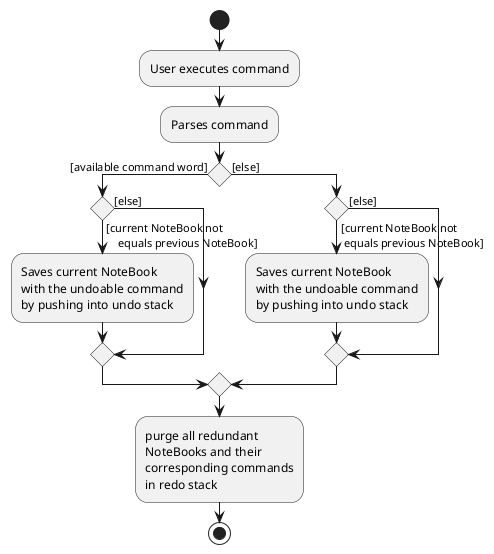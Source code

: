 @startuml
start
:User executes command;
:Parses command;
'Since the beta syntax does not support placing the condition outside the
'diamond we place it as the true branch instead.

if () then ([available command word])
    if() then ([current NoteBook not
    equals previous NoteBook])
        :Saves current NoteBook
        with the undoable command
        by pushing into undo stack;
    else([else])
    endif
else ([else])
    if() then ([current NoteBook not
 equals previous NoteBook])
        :Saves current NoteBook
        with the undoable command
        by pushing into undo stack;
    else([else])
endif

    endif
    :purge all redundant
    NoteBooks and their
    corresponding commands
    in redo stack;
stop
@enduml

